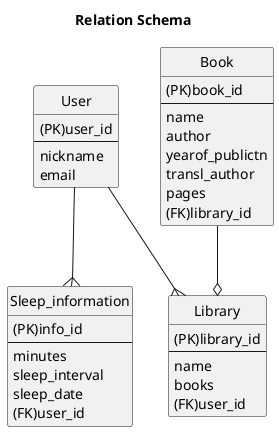 @startuml
title Relation Schema
hide circle
entity "User" as user {
  (PK)user_id
  --
  nickname
  email
}

entity "Sleep_information" as sleep_info {
  (PK)info_id
  --
  minutes
  sleep_interval
  sleep_date
  (FK)user_id
}

entity "Library" as library {
  (PK)library_id
  --
  name
  books
  (FK)user_id
}

entity "Book" as book {
  (PK)book_id
  --
  name
  author
  yearof_publictn
  transl_author
  pages
  (FK)library_id
}

user --{ sleep_info
user --{ library
book --o library

@enduml
